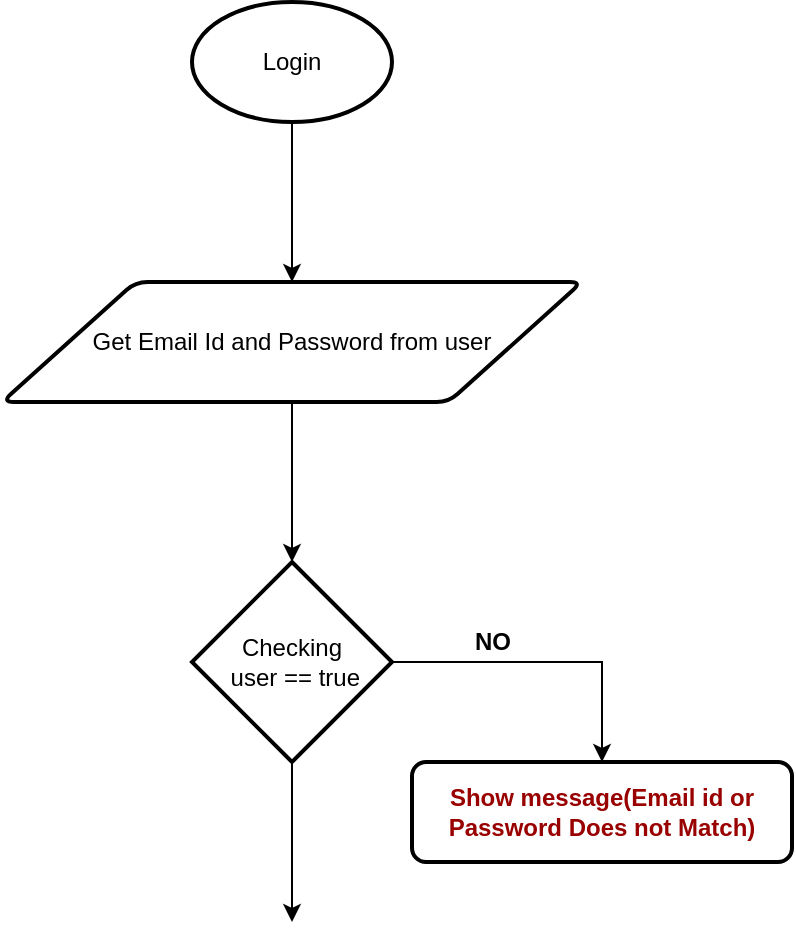 <mxfile version="12.3.9" type="github" pages="1">
  <diagram id="9pqVZNMnvHMWW9GRLAtv" name="Page-1">
    <mxGraphModel dx="868" dy="520" grid="1" gridSize="10" guides="1" tooltips="1" connect="1" arrows="1" fold="1" page="1" pageScale="1" pageWidth="850" pageHeight="1100" math="0" shadow="0">
      <root>
        <mxCell id="0"/>
        <mxCell id="1" parent="0"/>
        <mxCell id="BCeBebv8FfAkpqQv-19W-3" value="" style="edgeStyle=orthogonalEdgeStyle;rounded=0;orthogonalLoop=1;jettySize=auto;html=1;" edge="1" parent="1" source="BCeBebv8FfAkpqQv-19W-1">
          <mxGeometry relative="1" as="geometry">
            <mxPoint x="400" y="200" as="targetPoint"/>
          </mxGeometry>
        </mxCell>
        <mxCell id="BCeBebv8FfAkpqQv-19W-1" value="Login" style="strokeWidth=2;html=1;shape=mxgraph.flowchart.start_1;whiteSpace=wrap;" vertex="1" parent="1">
          <mxGeometry x="350" y="60" width="100" height="60" as="geometry"/>
        </mxCell>
        <mxCell id="BCeBebv8FfAkpqQv-19W-6" value="" style="edgeStyle=orthogonalEdgeStyle;rounded=0;orthogonalLoop=1;jettySize=auto;html=1;" edge="1" parent="1" source="BCeBebv8FfAkpqQv-19W-4">
          <mxGeometry relative="1" as="geometry">
            <mxPoint x="400" y="340" as="targetPoint"/>
          </mxGeometry>
        </mxCell>
        <mxCell id="BCeBebv8FfAkpqQv-19W-4" value="Get Email Id and Password from user" style="shape=parallelogram;html=1;strokeWidth=2;perimeter=parallelogramPerimeter;whiteSpace=wrap;rounded=1;arcSize=12;size=0.23;" vertex="1" parent="1">
          <mxGeometry x="255" y="200" width="290" height="60" as="geometry"/>
        </mxCell>
        <mxCell id="BCeBebv8FfAkpqQv-19W-9" value="" style="edgeStyle=orthogonalEdgeStyle;rounded=0;orthogonalLoop=1;jettySize=auto;html=1;entryX=0.5;entryY=0;entryDx=0;entryDy=0;" edge="1" parent="1" source="BCeBebv8FfAkpqQv-19W-7" target="BCeBebv8FfAkpqQv-19W-13">
          <mxGeometry relative="1" as="geometry">
            <mxPoint x="530" y="440" as="targetPoint"/>
          </mxGeometry>
        </mxCell>
        <mxCell id="BCeBebv8FfAkpqQv-19W-11" value="" style="edgeStyle=orthogonalEdgeStyle;rounded=0;orthogonalLoop=1;jettySize=auto;html=1;" edge="1" parent="1" source="BCeBebv8FfAkpqQv-19W-7">
          <mxGeometry relative="1" as="geometry">
            <mxPoint x="400" y="520" as="targetPoint"/>
          </mxGeometry>
        </mxCell>
        <mxCell id="BCeBebv8FfAkpqQv-19W-7" value="Checking&lt;br&gt;&amp;nbsp;user == true" style="strokeWidth=2;html=1;shape=mxgraph.flowchart.decision;whiteSpace=wrap;" vertex="1" parent="1">
          <mxGeometry x="350" y="340" width="100" height="100" as="geometry"/>
        </mxCell>
        <mxCell id="BCeBebv8FfAkpqQv-19W-13" value="&lt;font color=&quot;#990000&quot;&gt;Show message(Email id or Password Does not Match)&lt;/font&gt;" style="rounded=1;whiteSpace=wrap;html=1;absoluteArcSize=1;arcSize=14;strokeWidth=2;fontStyle=1" vertex="1" parent="1">
          <mxGeometry x="460" y="440" width="190" height="50" as="geometry"/>
        </mxCell>
        <mxCell id="BCeBebv8FfAkpqQv-19W-16" value="NO" style="text;html=1;align=center;verticalAlign=middle;resizable=0;points=[];;autosize=1;fontStyle=1" vertex="1" parent="1">
          <mxGeometry x="485" y="370" width="30" height="20" as="geometry"/>
        </mxCell>
      </root>
    </mxGraphModel>
  </diagram>
</mxfile>
